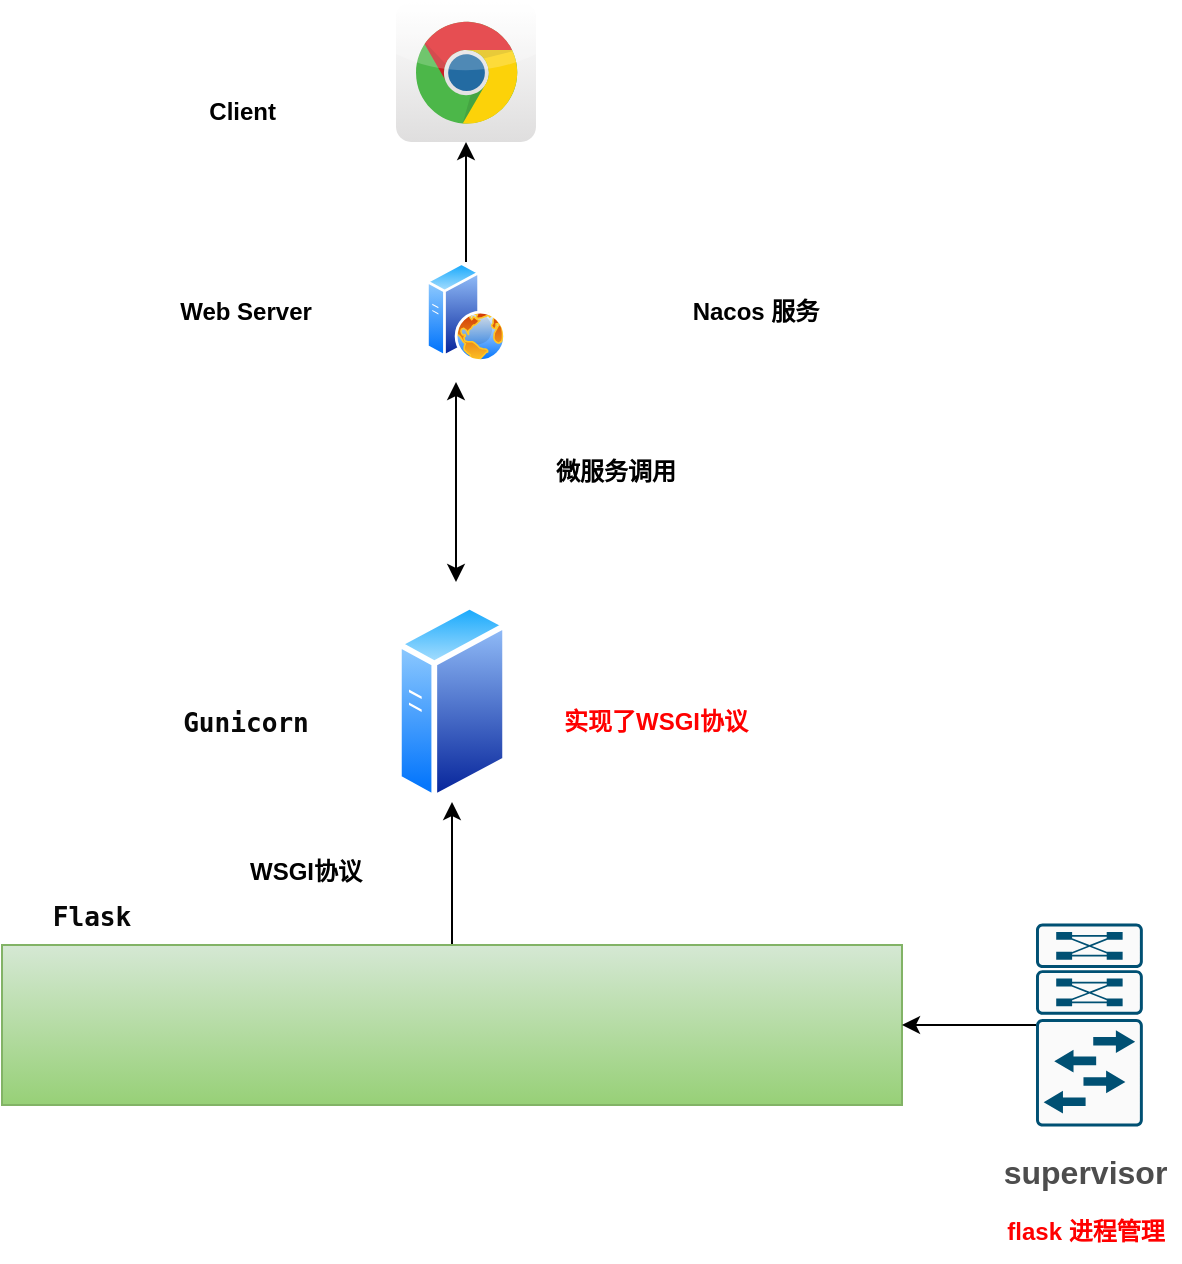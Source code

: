 <mxfile version="20.4.0" type="github">
  <diagram id="KrzFKyJnl_7XDag67M4k" name="Page-1">
    <mxGraphModel dx="1662" dy="786" grid="1" gridSize="10" guides="1" tooltips="1" connect="1" arrows="1" fold="1" page="1" pageScale="1" pageWidth="827" pageHeight="1169" math="0" shadow="0">
      <root>
        <mxCell id="0" />
        <mxCell id="1" parent="0" />
        <mxCell id="Hg0RDzW1tKglAUxQImQ_-20" style="edgeStyle=orthogonalEdgeStyle;rounded=0;orthogonalLoop=1;jettySize=auto;html=1;fontColor=#FF0000;" parent="1" source="Hg0RDzW1tKglAUxQImQ_-18" target="Hg0RDzW1tKglAUxQImQ_-7" edge="1">
          <mxGeometry relative="1" as="geometry" />
        </mxCell>
        <mxCell id="Hg0RDzW1tKglAUxQImQ_-18" value="" style="rounded=0;whiteSpace=wrap;html=1;fillColor=#d5e8d4;gradientColor=#97d077;strokeColor=#82b366;" parent="1" vertex="1">
          <mxGeometry x="133" y="501.5" width="450" height="80" as="geometry" />
        </mxCell>
        <mxCell id="Hg0RDzW1tKglAUxQImQ_-2" value="Client&amp;nbsp;" style="text;html=1;strokeColor=none;fillColor=none;align=center;verticalAlign=middle;whiteSpace=wrap;rounded=0;fontStyle=1" parent="1" vertex="1">
          <mxGeometry x="225" y="70" width="60" height="30" as="geometry" />
        </mxCell>
        <mxCell id="Hg0RDzW1tKglAUxQImQ_-3" value="" style="dashed=0;outlineConnect=0;html=1;align=center;labelPosition=center;verticalLabelPosition=bottom;verticalAlign=top;shape=mxgraph.webicons.chrome;gradientColor=#DFDEDE" parent="1" vertex="1">
          <mxGeometry x="330" y="30" width="70" height="70" as="geometry" />
        </mxCell>
        <mxCell id="Hg0RDzW1tKglAUxQImQ_-21" style="edgeStyle=orthogonalEdgeStyle;rounded=0;orthogonalLoop=1;jettySize=auto;html=1;fontColor=#FF0000;" parent="1" source="Hg0RDzW1tKglAUxQImQ_-4" target="Hg0RDzW1tKglAUxQImQ_-3" edge="1">
          <mxGeometry relative="1" as="geometry" />
        </mxCell>
        <mxCell id="Hg0RDzW1tKglAUxQImQ_-4" value="" style="aspect=fixed;perimeter=ellipsePerimeter;html=1;align=center;shadow=0;dashed=0;spacingTop=3;image;image=img/lib/active_directory/web_server.svg;" parent="1" vertex="1">
          <mxGeometry x="345" y="160" width="40" height="50" as="geometry" />
        </mxCell>
        <mxCell id="Hg0RDzW1tKglAUxQImQ_-5" value="Web Server" style="text;html=1;strokeColor=none;fillColor=none;align=center;verticalAlign=middle;whiteSpace=wrap;rounded=0;fontStyle=1" parent="1" vertex="1">
          <mxGeometry x="210" y="170" width="90" height="30" as="geometry" />
        </mxCell>
        <mxCell id="Hg0RDzW1tKglAUxQImQ_-6" value="Nacos 服务" style="text;html=1;strokeColor=none;fillColor=none;align=center;verticalAlign=middle;whiteSpace=wrap;rounded=0;fontStyle=1" parent="1" vertex="1">
          <mxGeometry x="450" y="170" width="120" height="30" as="geometry" />
        </mxCell>
        <mxCell id="Hg0RDzW1tKglAUxQImQ_-7" value="" style="aspect=fixed;perimeter=ellipsePerimeter;html=1;align=center;shadow=0;dashed=0;spacingTop=3;image;image=img/lib/active_directory/generic_server.svg;" parent="1" vertex="1">
          <mxGeometry x="330" y="330" width="56" height="100" as="geometry" />
        </mxCell>
        <mxCell id="Hg0RDzW1tKglAUxQImQ_-8" value="&lt;pre style=&quot;background-color: #ffffff ; color: #080808 ; font-family: &amp;quot;jetbrains mono&amp;quot; , monospace ; font-size: 9.8pt&quot;&gt;Gunicorn&lt;/pre&gt;" style="text;html=1;strokeColor=none;fillColor=none;align=center;verticalAlign=middle;whiteSpace=wrap;rounded=0;fontStyle=1" parent="1" vertex="1">
          <mxGeometry x="210" y="375" width="90" height="30" as="geometry" />
        </mxCell>
        <mxCell id="Hg0RDzW1tKglAUxQImQ_-10" value="" style="endArrow=classic;startArrow=classic;html=1;rounded=0;" parent="1" edge="1">
          <mxGeometry width="50" height="50" relative="1" as="geometry">
            <mxPoint x="360" y="320" as="sourcePoint" />
            <mxPoint x="360" y="220" as="targetPoint" />
          </mxGeometry>
        </mxCell>
        <mxCell id="Hg0RDzW1tKglAUxQImQ_-12" value="实现了WSGI协议" style="text;html=1;strokeColor=none;fillColor=none;align=center;verticalAlign=middle;whiteSpace=wrap;rounded=0;fontStyle=1;fontColor=#FF0000;" parent="1" vertex="1">
          <mxGeometry x="400" y="375" width="120" height="30" as="geometry" />
        </mxCell>
        <mxCell id="Hg0RDzW1tKglAUxQImQ_-14" value="" style="shape=image;html=1;verticalAlign=top;verticalLabelPosition=bottom;labelBackgroundColor=#ffffff;imageAspect=0;aspect=fixed;image=https://cdn4.iconfinder.com/data/icons/scripting-and-programming-languages/512/660277-Python_logo-128.png;fontColor=#FF0000;" parent="1" vertex="1">
          <mxGeometry x="140" y="510" width="63" height="63" as="geometry" />
        </mxCell>
        <mxCell id="Hg0RDzW1tKglAUxQImQ_-15" value="" style="shape=image;html=1;verticalAlign=top;verticalLabelPosition=bottom;labelBackgroundColor=#ffffff;imageAspect=0;aspect=fixed;image=https://cdn4.iconfinder.com/data/icons/scripting-and-programming-languages/512/660277-Python_logo-128.png;fontColor=#FF0000;" parent="1" vertex="1">
          <mxGeometry x="250" y="510" width="63" height="63" as="geometry" />
        </mxCell>
        <mxCell id="Hg0RDzW1tKglAUxQImQ_-16" value="" style="shape=image;html=1;verticalAlign=top;verticalLabelPosition=bottom;labelBackgroundColor=#ffffff;imageAspect=0;aspect=fixed;image=https://cdn4.iconfinder.com/data/icons/scripting-and-programming-languages/512/660277-Python_logo-128.png;fontColor=#FF0000;" parent="1" vertex="1">
          <mxGeometry x="397" y="510" width="63" height="63" as="geometry" />
        </mxCell>
        <mxCell id="Hg0RDzW1tKglAUxQImQ_-17" value="" style="shape=image;html=1;verticalAlign=top;verticalLabelPosition=bottom;labelBackgroundColor=#ffffff;imageAspect=0;aspect=fixed;image=https://cdn4.iconfinder.com/data/icons/scripting-and-programming-languages/512/660277-Python_logo-128.png;fontColor=#FF0000;" parent="1" vertex="1">
          <mxGeometry x="507" y="510" width="63" height="63" as="geometry" />
        </mxCell>
        <mxCell id="Hg0RDzW1tKglAUxQImQ_-19" value="&lt;pre style=&quot;background-color: #ffffff ; color: #080808 ; font-family: &amp;#34;jetbrains mono&amp;#34; , monospace ; font-size: 9.8pt&quot;&gt;Flask&lt;/pre&gt;" style="text;html=1;strokeColor=none;fillColor=none;align=center;verticalAlign=middle;whiteSpace=wrap;rounded=0;fontStyle=1" parent="1" vertex="1">
          <mxGeometry x="133" y="471.5" width="90" height="30" as="geometry" />
        </mxCell>
        <mxCell id="Hg0RDzW1tKglAUxQImQ_-23" style="edgeStyle=orthogonalEdgeStyle;rounded=0;orthogonalLoop=1;jettySize=auto;html=1;entryX=1;entryY=0.5;entryDx=0;entryDy=0;fontColor=#FF0000;" parent="1" source="Hg0RDzW1tKglAUxQImQ_-22" target="Hg0RDzW1tKglAUxQImQ_-18" edge="1">
          <mxGeometry relative="1" as="geometry" />
        </mxCell>
        <mxCell id="Hg0RDzW1tKglAUxQImQ_-22" value="" style="sketch=0;points=[[0.015,0.015,0],[0.985,0.015,0],[0.985,0.985,0],[0.015,0.985,0],[0.25,0,0],[0.5,0,0],[0.75,0,0],[1,0.25,0],[1,0.5,0],[1,0.75,0],[0.75,1,0],[0.5,1,0],[0.25,1,0],[0,0.75,0],[0,0.5,0],[0,0.25,0]];verticalLabelPosition=bottom;html=1;verticalAlign=top;aspect=fixed;align=center;pointerEvents=1;shape=mxgraph.cisco19.rect;prIcon=l2_switch_with_dual_supervisor;fillColor=#FAFAFA;strokeColor=#005073;fontColor=#FF0000;" parent="1" vertex="1">
          <mxGeometry x="650" y="490.75" width="53.42" height="101.5" as="geometry" />
        </mxCell>
        <mxCell id="Hg0RDzW1tKglAUxQImQ_-24" value="&lt;span style=&quot;color: rgb(77 , 77 , 77) ; font-family: , &amp;quot;sf ui text&amp;quot; , &amp;quot;arial&amp;quot; , &amp;quot;pingfang sc&amp;quot; , &amp;quot;hiragino sans gb&amp;quot; , &amp;quot;microsoft yahei&amp;quot; , &amp;quot;wenquanyi micro hei&amp;quot; , sans-serif ; font-size: 16px ; background-color: rgb(255 , 255 , 255)&quot;&gt;supervisor&amp;nbsp;&lt;/span&gt;" style="text;html=1;strokeColor=none;fillColor=none;align=center;verticalAlign=middle;whiteSpace=wrap;rounded=0;fontColor=#FF0000;fontStyle=1" parent="1" vertex="1">
          <mxGeometry x="631.71" y="600" width="90" height="30" as="geometry" />
        </mxCell>
        <mxCell id="Hg0RDzW1tKglAUxQImQ_-25" value="flask 进程管理" style="text;html=1;strokeColor=none;fillColor=none;align=center;verticalAlign=middle;whiteSpace=wrap;rounded=0;fontColor=#FF0000;fontStyle=1" parent="1" vertex="1">
          <mxGeometry x="630" y="630" width="90" height="30" as="geometry" />
        </mxCell>
        <mxCell id="vs4ISHJ7nHY0hUb6aKl2-1" value="WSGI协议" style="text;html=1;strokeColor=none;fillColor=none;align=center;verticalAlign=middle;whiteSpace=wrap;rounded=0;fontStyle=1" vertex="1" parent="1">
          <mxGeometry x="240" y="450" width="90" height="30" as="geometry" />
        </mxCell>
        <mxCell id="vs4ISHJ7nHY0hUb6aKl2-2" value="微服务调用" style="text;html=1;strokeColor=none;fillColor=none;align=center;verticalAlign=middle;whiteSpace=wrap;rounded=0;fontStyle=1" vertex="1" parent="1">
          <mxGeometry x="380" y="250" width="120" height="30" as="geometry" />
        </mxCell>
      </root>
    </mxGraphModel>
  </diagram>
</mxfile>
